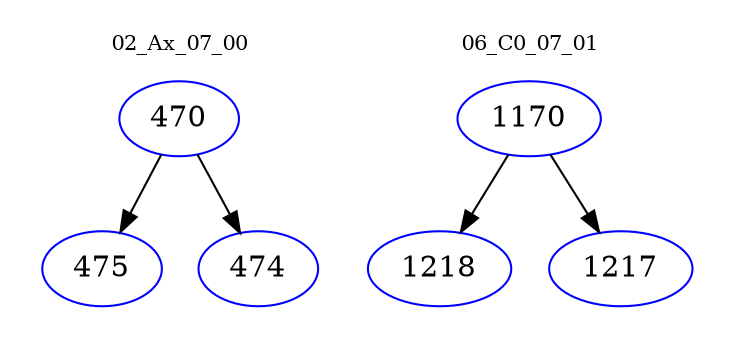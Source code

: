 digraph{
subgraph cluster_0 {
color = white
label = "02_Ax_07_00";
fontsize=10;
T0_470 [label="470", color="blue"]
T0_470 -> T0_475 [color="black"]
T0_475 [label="475", color="blue"]
T0_470 -> T0_474 [color="black"]
T0_474 [label="474", color="blue"]
}
subgraph cluster_1 {
color = white
label = "06_C0_07_01";
fontsize=10;
T1_1170 [label="1170", color="blue"]
T1_1170 -> T1_1218 [color="black"]
T1_1218 [label="1218", color="blue"]
T1_1170 -> T1_1217 [color="black"]
T1_1217 [label="1217", color="blue"]
}
}
